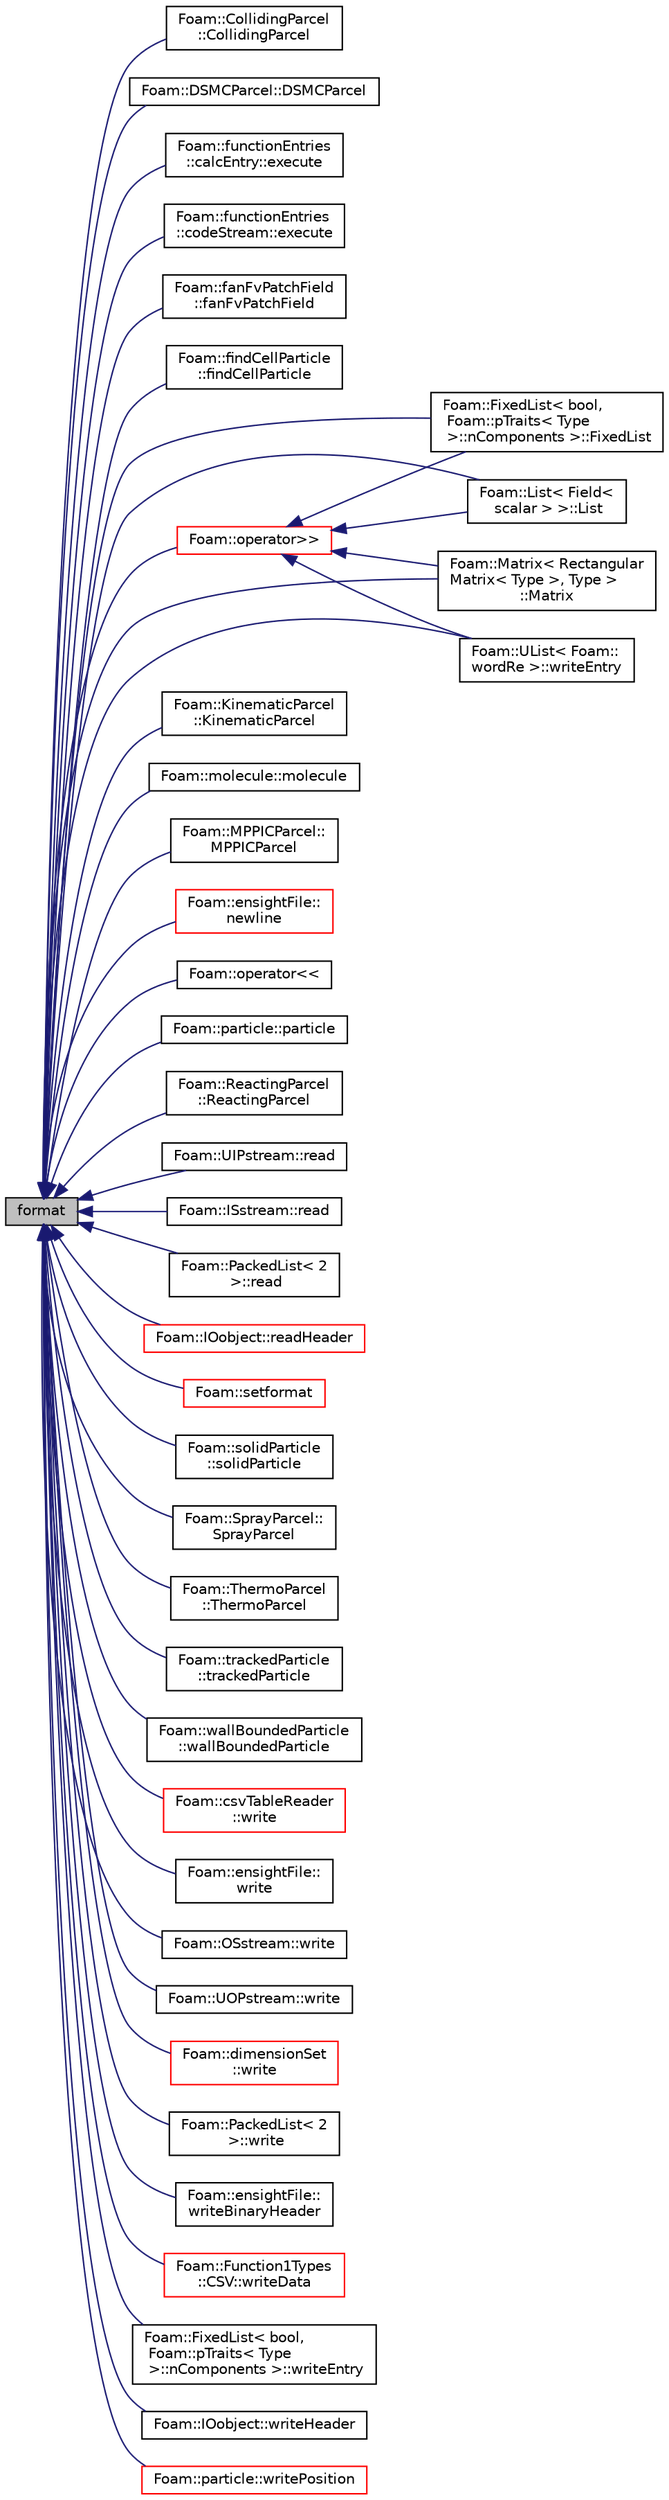 digraph "format"
{
  bgcolor="transparent";
  edge [fontname="Helvetica",fontsize="10",labelfontname="Helvetica",labelfontsize="10"];
  node [fontname="Helvetica",fontsize="10",shape=record];
  rankdir="LR";
  Node32264 [label="format",height=0.2,width=0.4,color="black", fillcolor="grey75", style="filled", fontcolor="black"];
  Node32264 -> Node32265 [dir="back",color="midnightblue",fontsize="10",style="solid",fontname="Helvetica"];
  Node32265 [label="Foam::CollidingParcel\l::CollidingParcel",height=0.2,width=0.4,color="black",URL="$a24981.html#a6fc1396e4f0f7c8e5b15e2d9321eddeb",tooltip="Construct from Istream. "];
  Node32264 -> Node32266 [dir="back",color="midnightblue",fontsize="10",style="solid",fontname="Helvetica"];
  Node32266 [label="Foam::DSMCParcel::DSMCParcel",height=0.2,width=0.4,color="black",URL="$a24817.html#a28e924d22196affd67ac681fd87ddec4",tooltip="Construct from Istream. "];
  Node32264 -> Node32267 [dir="back",color="midnightblue",fontsize="10",style="solid",fontname="Helvetica"];
  Node32267 [label="Foam::functionEntries\l::calcEntry::execute",height=0.2,width=0.4,color="black",URL="$a27141.html#a05e7c2e0049c47ef8c3bab8696b6ac1a",tooltip="Execute the functionEntry in a primitiveEntry context. "];
  Node32264 -> Node32268 [dir="back",color="midnightblue",fontsize="10",style="solid",fontname="Helvetica"];
  Node32268 [label="Foam::functionEntries\l::codeStream::execute",height=0.2,width=0.4,color="black",URL="$a27145.html#a05e7c2e0049c47ef8c3bab8696b6ac1a",tooltip="Execute the functionEntry in a primitiveEntry context. "];
  Node32264 -> Node32269 [dir="back",color="midnightblue",fontsize="10",style="solid",fontname="Helvetica"];
  Node32269 [label="Foam::fanFvPatchField\l::fanFvPatchField",height=0.2,width=0.4,color="black",URL="$a22881.html#a7171d8f4f4731b2c58ae95a68086507f"];
  Node32264 -> Node32270 [dir="back",color="midnightblue",fontsize="10",style="solid",fontname="Helvetica"];
  Node32270 [label="Foam::findCellParticle\l::findCellParticle",height=0.2,width=0.4,color="black",URL="$a24221.html#abd80fc22110bf638f2010120b007bb29",tooltip="Construct from Istream. "];
  Node32264 -> Node32271 [dir="back",color="midnightblue",fontsize="10",style="solid",fontname="Helvetica"];
  Node32271 [label="Foam::FixedList\< bool,\l Foam::pTraits\< Type\l \>::nComponents \>::FixedList",height=0.2,width=0.4,color="black",URL="$a27009.html#a96fc89cc5cd7ef81f0d49bfb25247021",tooltip="Construct from Istream. "];
  Node32264 -> Node32272 [dir="back",color="midnightblue",fontsize="10",style="solid",fontname="Helvetica"];
  Node32272 [label="Foam::KinematicParcel\l::KinematicParcel",height=0.2,width=0.4,color="black",URL="$a25005.html#aadba6bb876f56b3c332b7f76c49c600a",tooltip="Construct from Istream. "];
  Node32264 -> Node32273 [dir="back",color="midnightblue",fontsize="10",style="solid",fontname="Helvetica"];
  Node32273 [label="Foam::List\< Field\<\l scalar \> \>::List",height=0.2,width=0.4,color="black",URL="$a26833.html#a14f9ee6bb196d1f585f55ea49dc15a0c",tooltip="Construct from Istream. "];
  Node32264 -> Node32274 [dir="back",color="midnightblue",fontsize="10",style="solid",fontname="Helvetica"];
  Node32274 [label="Foam::Matrix\< Rectangular\lMatrix\< Type \>, Type \>\l::Matrix",height=0.2,width=0.4,color="black",URL="$a27889.html#aa92976d4353b6683c4f4b1b50a536502",tooltip="Construct from Istream. "];
  Node32264 -> Node32275 [dir="back",color="midnightblue",fontsize="10",style="solid",fontname="Helvetica"];
  Node32275 [label="Foam::molecule::molecule",height=0.2,width=0.4,color="black",URL="$a25521.html#ad9087ff4e729ab59ffa0683d5b5b5e7e",tooltip="Construct from Istream. "];
  Node32264 -> Node32276 [dir="back",color="midnightblue",fontsize="10",style="solid",fontname="Helvetica"];
  Node32276 [label="Foam::MPPICParcel::\lMPPICParcel",height=0.2,width=0.4,color="black",URL="$a25021.html#adf0d7c512cd55f77055d4b43594cbf67",tooltip="Construct from Istream. "];
  Node32264 -> Node32277 [dir="back",color="midnightblue",fontsize="10",style="solid",fontname="Helvetica"];
  Node32277 [label="Foam::ensightFile::\lnewline",height=0.2,width=0.4,color="red",URL="$a22037.html#ab5159a45ba6da86b4085607bea7569dc",tooltip="Add carriage return to ascii stream. "];
  Node32264 -> Node32297 [dir="back",color="midnightblue",fontsize="10",style="solid",fontname="Helvetica"];
  Node32297 [label="Foam::operator\<\<",height=0.2,width=0.4,color="black",URL="$a21851.html#a8648aef34e23f65341048f1b6b515aad"];
  Node32264 -> Node32298 [dir="back",color="midnightblue",fontsize="10",style="solid",fontname="Helvetica"];
  Node32298 [label="Foam::operator\>\>",height=0.2,width=0.4,color="red",URL="$a21851.html#a8f820f9741db3f951c0953dbad7db24a"];
  Node32298 -> Node32271 [dir="back",color="midnightblue",fontsize="10",style="solid",fontname="Helvetica"];
  Node32298 -> Node32273 [dir="back",color="midnightblue",fontsize="10",style="solid",fontname="Helvetica"];
  Node32298 -> Node32274 [dir="back",color="midnightblue",fontsize="10",style="solid",fontname="Helvetica"];
  Node32298 -> Node32337 [dir="back",color="midnightblue",fontsize="10",style="solid",fontname="Helvetica"];
  Node32337 [label="Foam::UList\< Foam::\lwordRe \>::writeEntry",height=0.2,width=0.4,color="black",URL="$a26837.html#ab40cda08e1d63badc1dbc7c31005601e",tooltip="Write the UList as a dictionary entry with keyword. "];
  Node32264 -> Node32338 [dir="back",color="midnightblue",fontsize="10",style="solid",fontname="Helvetica"];
  Node32338 [label="Foam::particle::particle",height=0.2,width=0.4,color="black",URL="$a24721.html#ab0a9f83f54de70e33751944e4de5736b",tooltip="Construct from Istream. "];
  Node32264 -> Node32339 [dir="back",color="midnightblue",fontsize="10",style="solid",fontname="Helvetica"];
  Node32339 [label="Foam::ReactingParcel\l::ReactingParcel",height=0.2,width=0.4,color="black",URL="$a25049.html#a428c50f224d33654153d31ec3b3df817",tooltip="Construct from Istream. "];
  Node32264 -> Node32340 [dir="back",color="midnightblue",fontsize="10",style="solid",fontname="Helvetica"];
  Node32340 [label="Foam::UIPstream::read",height=0.2,width=0.4,color="black",URL="$a27365.html#aee06054e4c9977132a4a86c1a7118e27",tooltip="Read binary block. "];
  Node32264 -> Node32341 [dir="back",color="midnightblue",fontsize="10",style="solid",fontname="Helvetica"];
  Node32341 [label="Foam::ISstream::read",height=0.2,width=0.4,color="black",URL="$a27393.html#aee06054e4c9977132a4a86c1a7118e27",tooltip="Read binary block. "];
  Node32264 -> Node32342 [dir="back",color="midnightblue",fontsize="10",style="solid",fontname="Helvetica"];
  Node32342 [label="Foam::PackedList\< 2\l \>::read",height=0.2,width=0.4,color="black",URL="$a27053.html#a223c472410515286cf5050b0b7b37396",tooltip="Clear list and read from stream. "];
  Node32264 -> Node32343 [dir="back",color="midnightblue",fontsize="10",style="solid",fontname="Helvetica"];
  Node32343 [label="Foam::IOobject::readHeader",height=0.2,width=0.4,color="red",URL="$a27249.html#acc5353ca76293212d9dba8a82c0d9a44",tooltip="Read header. "];
  Node32264 -> Node32683 [dir="back",color="midnightblue",fontsize="10",style="solid",fontname="Helvetica"];
  Node32683 [label="Foam::setformat",height=0.2,width=0.4,color="red",URL="$a21851.html#ac01028c646c2db9d9b49b7ad16d5b479"];
  Node32264 -> Node32711 [dir="back",color="midnightblue",fontsize="10",style="solid",fontname="Helvetica"];
  Node32711 [label="Foam::solidParticle\l::solidParticle",height=0.2,width=0.4,color="black",URL="$a25633.html#a87651f0de8288f57d14b14dc048fd6aa",tooltip="Construct from Istream. "];
  Node32264 -> Node32712 [dir="back",color="midnightblue",fontsize="10",style="solid",fontname="Helvetica"];
  Node32712 [label="Foam::SprayParcel::\lSprayParcel",height=0.2,width=0.4,color="black",URL="$a25665.html#a8744c033f51147ea6977d8b456e06f09",tooltip="Construct from Istream. "];
  Node32264 -> Node32713 [dir="back",color="midnightblue",fontsize="10",style="solid",fontname="Helvetica"];
  Node32713 [label="Foam::ThermoParcel\l::ThermoParcel",height=0.2,width=0.4,color="black",URL="$a25065.html#ac9a7d626d5240be7a286542d99fb5edc",tooltip="Construct from Istream. "];
  Node32264 -> Node32714 [dir="back",color="midnightblue",fontsize="10",style="solid",fontname="Helvetica"];
  Node32714 [label="Foam::trackedParticle\l::trackedParticle",height=0.2,width=0.4,color="black",URL="$a25929.html#ab8bfc0bc65311556db918eee018a8d07",tooltip="Construct from Istream. "];
  Node32264 -> Node32715 [dir="back",color="midnightblue",fontsize="10",style="solid",fontname="Helvetica"];
  Node32715 [label="Foam::wallBoundedParticle\l::wallBoundedParticle",height=0.2,width=0.4,color="black",URL="$a24305.html#af8f7123e81cc31105c62e5c807bd5b63",tooltip="Construct from Istream. "];
  Node32264 -> Node32716 [dir="back",color="midnightblue",fontsize="10",style="solid",fontname="Helvetica"];
  Node32716 [label="Foam::csvTableReader\l::write",height=0.2,width=0.4,color="red",URL="$a27853.html#a78cec3e4ecac4a89a3ad8d38f2ad21f5",tooltip="Write the remaining parameters. "];
  Node32264 -> Node32718 [dir="back",color="midnightblue",fontsize="10",style="solid",fontname="Helvetica"];
  Node32718 [label="Foam::ensightFile::\lwrite",height=0.2,width=0.4,color="black",URL="$a22037.html#aa4c3096cc3ecff01c3cd0dda62b97634",tooltip="Write string as \"%80s\" or as binary. "];
  Node32264 -> Node32719 [dir="back",color="midnightblue",fontsize="10",style="solid",fontname="Helvetica"];
  Node32719 [label="Foam::OSstream::write",height=0.2,width=0.4,color="black",URL="$a27397.html#aa2cb8b53a0cae357d56a963c9351eb92",tooltip="Write binary block. "];
  Node32264 -> Node32720 [dir="back",color="midnightblue",fontsize="10",style="solid",fontname="Helvetica"];
  Node32720 [label="Foam::UOPstream::write",height=0.2,width=0.4,color="black",URL="$a27369.html#aa2cb8b53a0cae357d56a963c9351eb92",tooltip="Write binary block. "];
  Node32264 -> Node32721 [dir="back",color="midnightblue",fontsize="10",style="solid",fontname="Helvetica"];
  Node32721 [label="Foam::dimensionSet\l::write",height=0.2,width=0.4,color="red",URL="$a27477.html#affe73e770350e3df39b9ad05ea58da0e",tooltip="Write using provided units. "];
  Node32264 -> Node32729 [dir="back",color="midnightblue",fontsize="10",style="solid",fontname="Helvetica"];
  Node32729 [label="Foam::PackedList\< 2\l \>::write",height=0.2,width=0.4,color="black",URL="$a27053.html#af9de36a208703725e7dc847f855b8831",tooltip="Write, optionally with indexedOutput. "];
  Node32264 -> Node32730 [dir="back",color="midnightblue",fontsize="10",style="solid",fontname="Helvetica"];
  Node32730 [label="Foam::ensightFile::\lwriteBinaryHeader",height=0.2,width=0.4,color="black",URL="$a22037.html#a0cfc1b9f0424964c5f403642c49117e3",tooltip="Write \"C Binary\" for binary files (eg, geometry/measured) "];
  Node32264 -> Node32731 [dir="back",color="midnightblue",fontsize="10",style="solid",fontname="Helvetica"];
  Node32731 [label="Foam::Function1Types\l::CSV::writeData",height=0.2,width=0.4,color="red",URL="$a28809.html#a4a9a5e81ef203c89a365d47f0acc39b9",tooltip="Write in dictionary format. "];
  Node32264 -> Node32733 [dir="back",color="midnightblue",fontsize="10",style="solid",fontname="Helvetica"];
  Node32733 [label="Foam::FixedList\< bool,\l Foam::pTraits\< Type\l \>::nComponents \>::writeEntry",height=0.2,width=0.4,color="black",URL="$a27009.html#ab40cda08e1d63badc1dbc7c31005601e",tooltip="Write the FixedList as a dictionary entry with keyword. "];
  Node32264 -> Node32337 [dir="back",color="midnightblue",fontsize="10",style="solid",fontname="Helvetica"];
  Node32264 -> Node32347 [dir="back",color="midnightblue",fontsize="10",style="solid",fontname="Helvetica"];
  Node32347 [label="Foam::IOobject::writeHeader",height=0.2,width=0.4,color="black",URL="$a27249.html#a9ee0b27f25db9fc7ba06426c302f8a45",tooltip="Write header. Allow override of type. "];
  Node32264 -> Node32734 [dir="back",color="midnightblue",fontsize="10",style="solid",fontname="Helvetica"];
  Node32734 [label="Foam::particle::writePosition",height=0.2,width=0.4,color="red",URL="$a24721.html#aa3bae679e042d7e6516b7e01a1a9662f",tooltip="Write the particle position and cell. "];
}
